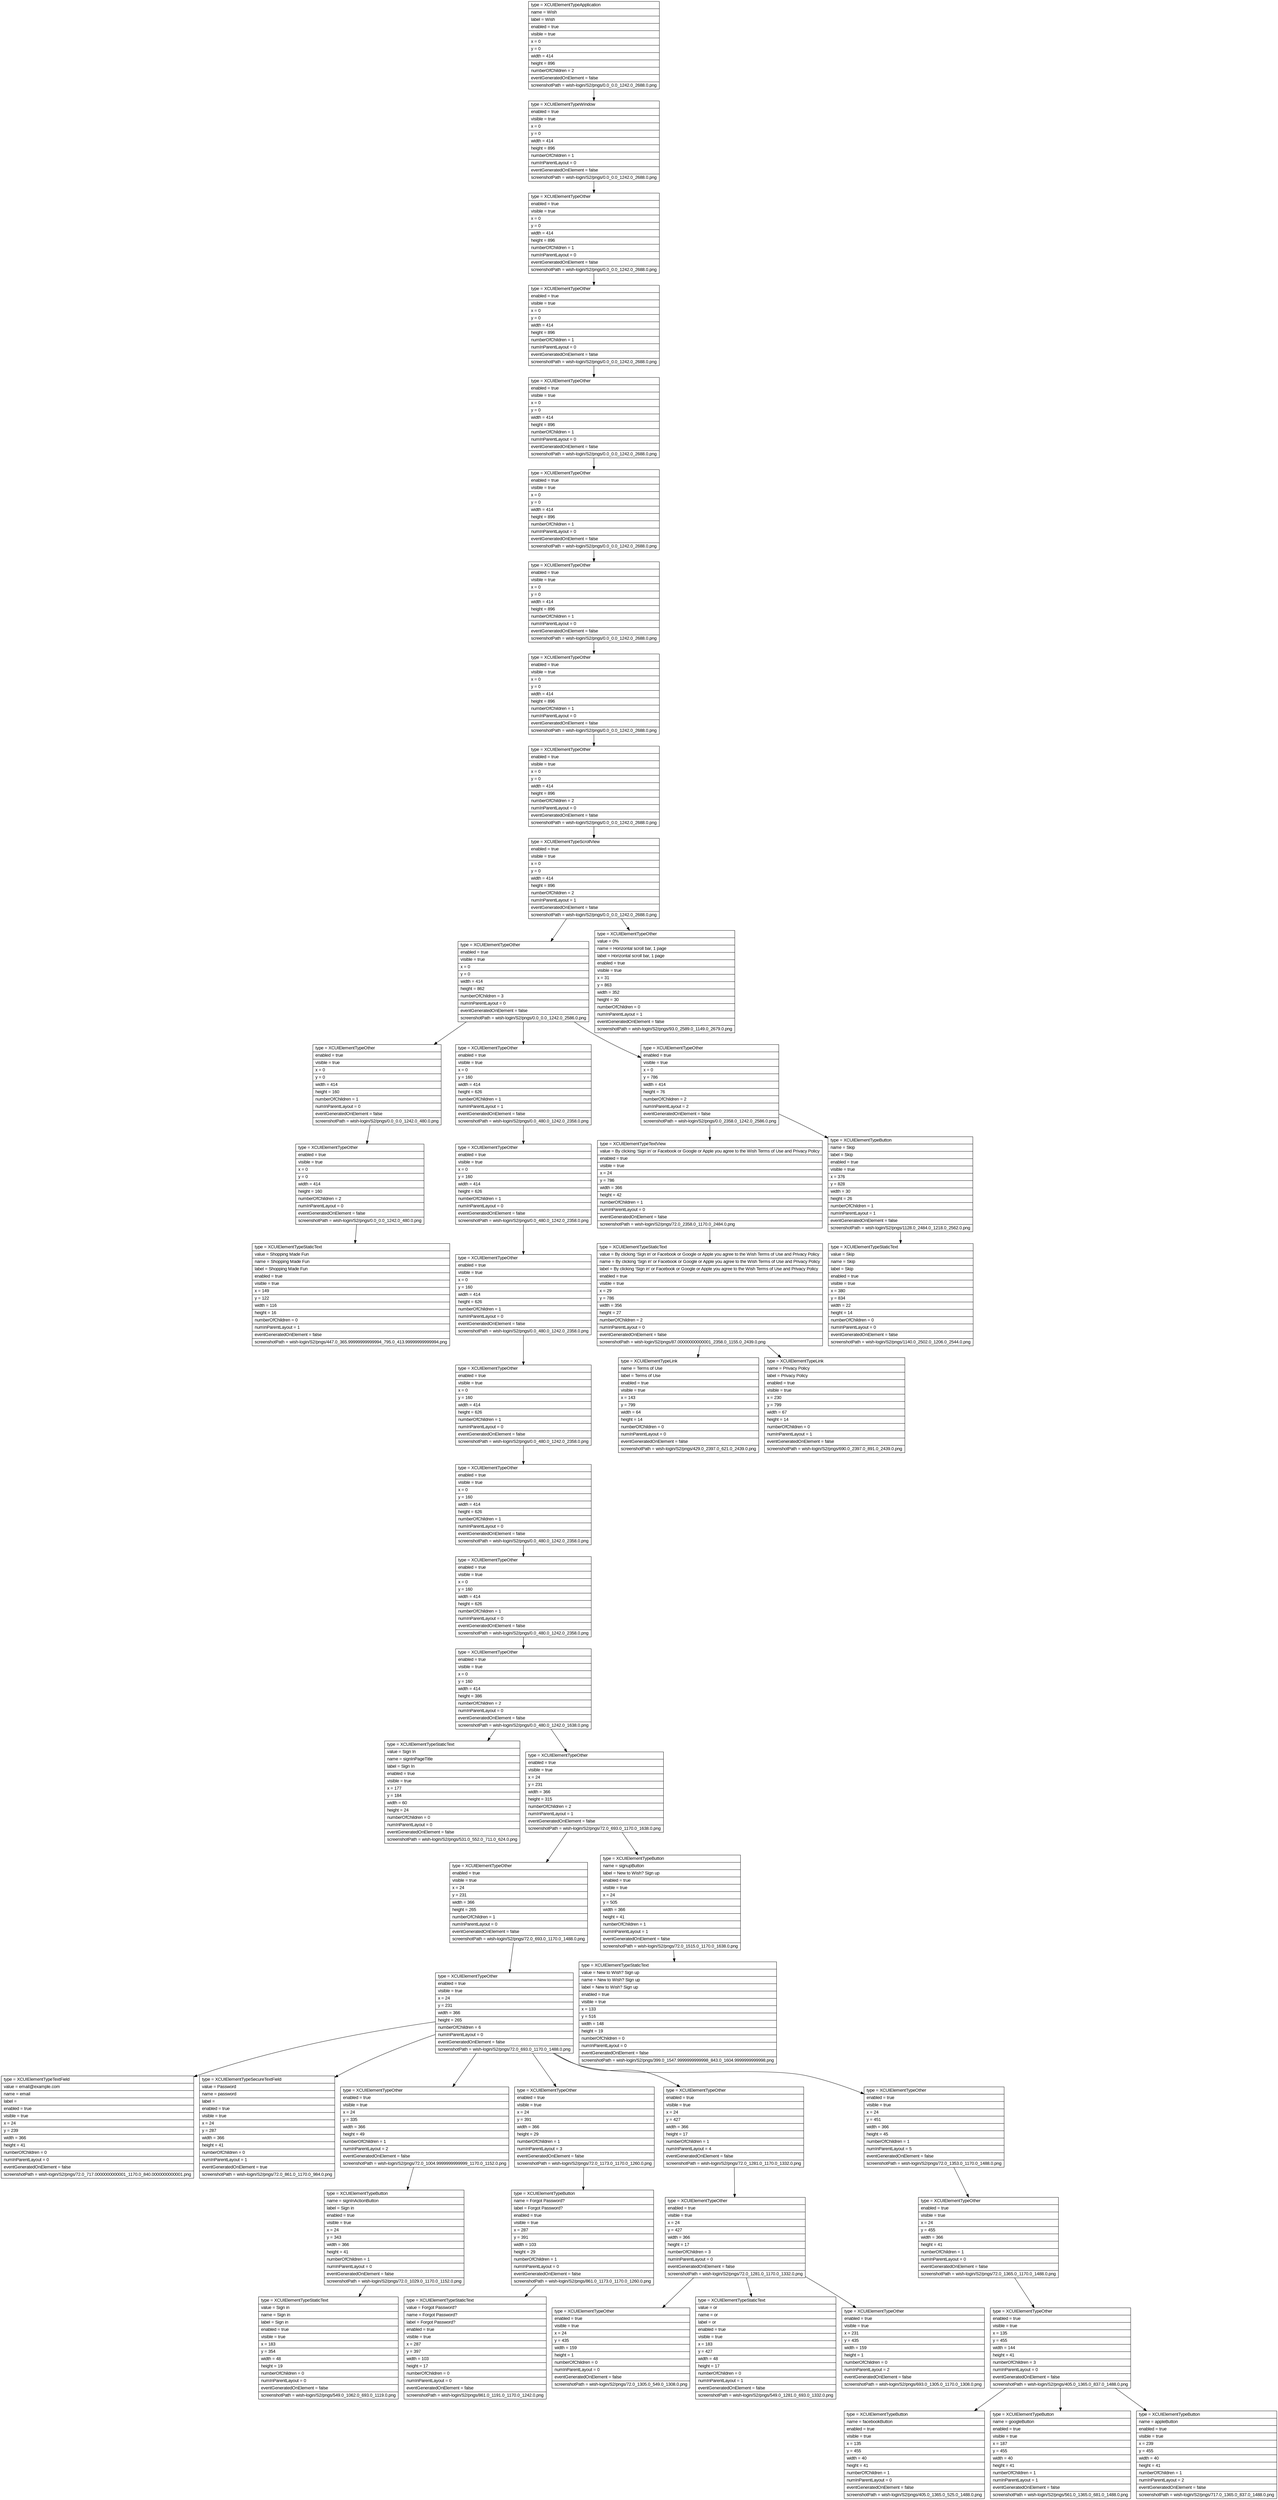 digraph Layout {

	node [shape=record fontname=Arial];

	0	[label="{type = XCUIElementTypeApplication\l|name = Wish\l|label = Wish\l|enabled = true\l|visible = true\l|x = 0\l|y = 0\l|width = 414\l|height = 896\l|numberOfChildren = 2\l|eventGeneratedOnElement = false \l|screenshotPath = wish-login/S2/pngs/0.0_0.0_1242.0_2688.0.png\l}"]
	1	[label="{type = XCUIElementTypeWindow\l|enabled = true\l|visible = true\l|x = 0\l|y = 0\l|width = 414\l|height = 896\l|numberOfChildren = 1\l|numInParentLayout = 0\l|eventGeneratedOnElement = false \l|screenshotPath = wish-login/S2/pngs/0.0_0.0_1242.0_2688.0.png\l}"]
	2	[label="{type = XCUIElementTypeOther\l|enabled = true\l|visible = true\l|x = 0\l|y = 0\l|width = 414\l|height = 896\l|numberOfChildren = 1\l|numInParentLayout = 0\l|eventGeneratedOnElement = false \l|screenshotPath = wish-login/S2/pngs/0.0_0.0_1242.0_2688.0.png\l}"]
	3	[label="{type = XCUIElementTypeOther\l|enabled = true\l|visible = true\l|x = 0\l|y = 0\l|width = 414\l|height = 896\l|numberOfChildren = 1\l|numInParentLayout = 0\l|eventGeneratedOnElement = false \l|screenshotPath = wish-login/S2/pngs/0.0_0.0_1242.0_2688.0.png\l}"]
	4	[label="{type = XCUIElementTypeOther\l|enabled = true\l|visible = true\l|x = 0\l|y = 0\l|width = 414\l|height = 896\l|numberOfChildren = 1\l|numInParentLayout = 0\l|eventGeneratedOnElement = false \l|screenshotPath = wish-login/S2/pngs/0.0_0.0_1242.0_2688.0.png\l}"]
	5	[label="{type = XCUIElementTypeOther\l|enabled = true\l|visible = true\l|x = 0\l|y = 0\l|width = 414\l|height = 896\l|numberOfChildren = 1\l|numInParentLayout = 0\l|eventGeneratedOnElement = false \l|screenshotPath = wish-login/S2/pngs/0.0_0.0_1242.0_2688.0.png\l}"]
	6	[label="{type = XCUIElementTypeOther\l|enabled = true\l|visible = true\l|x = 0\l|y = 0\l|width = 414\l|height = 896\l|numberOfChildren = 1\l|numInParentLayout = 0\l|eventGeneratedOnElement = false \l|screenshotPath = wish-login/S2/pngs/0.0_0.0_1242.0_2688.0.png\l}"]
	7	[label="{type = XCUIElementTypeOther\l|enabled = true\l|visible = true\l|x = 0\l|y = 0\l|width = 414\l|height = 896\l|numberOfChildren = 1\l|numInParentLayout = 0\l|eventGeneratedOnElement = false \l|screenshotPath = wish-login/S2/pngs/0.0_0.0_1242.0_2688.0.png\l}"]
	8	[label="{type = XCUIElementTypeOther\l|enabled = true\l|visible = true\l|x = 0\l|y = 0\l|width = 414\l|height = 896\l|numberOfChildren = 2\l|numInParentLayout = 0\l|eventGeneratedOnElement = false \l|screenshotPath = wish-login/S2/pngs/0.0_0.0_1242.0_2688.0.png\l}"]
	9	[label="{type = XCUIElementTypeScrollView\l|enabled = true\l|visible = true\l|x = 0\l|y = 0\l|width = 414\l|height = 896\l|numberOfChildren = 2\l|numInParentLayout = 1\l|eventGeneratedOnElement = false \l|screenshotPath = wish-login/S2/pngs/0.0_0.0_1242.0_2688.0.png\l}"]
	10	[label="{type = XCUIElementTypeOther\l|enabled = true\l|visible = true\l|x = 0\l|y = 0\l|width = 414\l|height = 862\l|numberOfChildren = 3\l|numInParentLayout = 0\l|eventGeneratedOnElement = false \l|screenshotPath = wish-login/S2/pngs/0.0_0.0_1242.0_2586.0.png\l}"]
	11	[label="{type = XCUIElementTypeOther\l|value = 0%\l|name = Horizontal scroll bar, 1 page\l|label = Horizontal scroll bar, 1 page\l|enabled = true\l|visible = true\l|x = 31\l|y = 863\l|width = 352\l|height = 30\l|numberOfChildren = 0\l|numInParentLayout = 1\l|eventGeneratedOnElement = false \l|screenshotPath = wish-login/S2/pngs/93.0_2589.0_1149.0_2679.0.png\l}"]
	12	[label="{type = XCUIElementTypeOther\l|enabled = true\l|visible = true\l|x = 0\l|y = 0\l|width = 414\l|height = 160\l|numberOfChildren = 1\l|numInParentLayout = 0\l|eventGeneratedOnElement = false \l|screenshotPath = wish-login/S2/pngs/0.0_0.0_1242.0_480.0.png\l}"]
	13	[label="{type = XCUIElementTypeOther\l|enabled = true\l|visible = true\l|x = 0\l|y = 160\l|width = 414\l|height = 626\l|numberOfChildren = 1\l|numInParentLayout = 1\l|eventGeneratedOnElement = false \l|screenshotPath = wish-login/S2/pngs/0.0_480.0_1242.0_2358.0.png\l}"]
	14	[label="{type = XCUIElementTypeOther\l|enabled = true\l|visible = true\l|x = 0\l|y = 786\l|width = 414\l|height = 76\l|numberOfChildren = 2\l|numInParentLayout = 2\l|eventGeneratedOnElement = false \l|screenshotPath = wish-login/S2/pngs/0.0_2358.0_1242.0_2586.0.png\l}"]
	15	[label="{type = XCUIElementTypeOther\l|enabled = true\l|visible = true\l|x = 0\l|y = 0\l|width = 414\l|height = 160\l|numberOfChildren = 2\l|numInParentLayout = 0\l|eventGeneratedOnElement = false \l|screenshotPath = wish-login/S2/pngs/0.0_0.0_1242.0_480.0.png\l}"]
	16	[label="{type = XCUIElementTypeOther\l|enabled = true\l|visible = true\l|x = 0\l|y = 160\l|width = 414\l|height = 626\l|numberOfChildren = 1\l|numInParentLayout = 0\l|eventGeneratedOnElement = false \l|screenshotPath = wish-login/S2/pngs/0.0_480.0_1242.0_2358.0.png\l}"]
	17	[label="{type = XCUIElementTypeTextView\l|value = By clicking ‘Sign in’ or Facebook or Google or Apple you agree to the Wish Terms of Use and Privacy Policy\l|enabled = true\l|visible = true\l|x = 24\l|y = 786\l|width = 366\l|height = 42\l|numberOfChildren = 1\l|numInParentLayout = 0\l|eventGeneratedOnElement = false \l|screenshotPath = wish-login/S2/pngs/72.0_2358.0_1170.0_2484.0.png\l}"]
	18	[label="{type = XCUIElementTypeButton\l|name = Skip\l|label = Skip\l|enabled = true\l|visible = true\l|x = 376\l|y = 828\l|width = 30\l|height = 26\l|numberOfChildren = 1\l|numInParentLayout = 1\l|eventGeneratedOnElement = false \l|screenshotPath = wish-login/S2/pngs/1128.0_2484.0_1218.0_2562.0.png\l}"]
	19	[label="{type = XCUIElementTypeStaticText\l|value = Shopping Made Fun\l|name = Shopping Made Fun\l|label = Shopping Made Fun\l|enabled = true\l|visible = true\l|x = 149\l|y = 122\l|width = 116\l|height = 16\l|numberOfChildren = 0\l|numInParentLayout = 1\l|eventGeneratedOnElement = false \l|screenshotPath = wish-login/S2/pngs/447.0_365.99999999999994_795.0_413.99999999999994.png\l}"]
	20	[label="{type = XCUIElementTypeOther\l|enabled = true\l|visible = true\l|x = 0\l|y = 160\l|width = 414\l|height = 626\l|numberOfChildren = 1\l|numInParentLayout = 0\l|eventGeneratedOnElement = false \l|screenshotPath = wish-login/S2/pngs/0.0_480.0_1242.0_2358.0.png\l}"]
	21	[label="{type = XCUIElementTypeStaticText\l|value = By clicking ‘Sign in’ or Facebook or Google or Apple you agree to the Wish Terms of Use and Privacy Policy\l|name = By clicking ‘Sign in’ or Facebook or Google or Apple you agree to the Wish Terms of Use and Privacy Policy\l|label = By clicking ‘Sign in’ or Facebook or Google or Apple you agree to the Wish Terms of Use and Privacy Policy\l|enabled = true\l|visible = true\l|x = 29\l|y = 786\l|width = 356\l|height = 27\l|numberOfChildren = 2\l|numInParentLayout = 0\l|eventGeneratedOnElement = false \l|screenshotPath = wish-login/S2/pngs/87.00000000000001_2358.0_1155.0_2439.0.png\l}"]
	22	[label="{type = XCUIElementTypeStaticText\l|value = Skip\l|name = Skip\l|label = Skip\l|enabled = true\l|visible = true\l|x = 380\l|y = 834\l|width = 22\l|height = 14\l|numberOfChildren = 0\l|numInParentLayout = 0\l|eventGeneratedOnElement = false \l|screenshotPath = wish-login/S2/pngs/1140.0_2502.0_1206.0_2544.0.png\l}"]
	23	[label="{type = XCUIElementTypeOther\l|enabled = true\l|visible = true\l|x = 0\l|y = 160\l|width = 414\l|height = 626\l|numberOfChildren = 1\l|numInParentLayout = 0\l|eventGeneratedOnElement = false \l|screenshotPath = wish-login/S2/pngs/0.0_480.0_1242.0_2358.0.png\l}"]
	24	[label="{type = XCUIElementTypeLink\l|name = Terms of Use\l|label = Terms of Use\l|enabled = true\l|visible = true\l|x = 143\l|y = 799\l|width = 64\l|height = 14\l|numberOfChildren = 0\l|numInParentLayout = 0\l|eventGeneratedOnElement = false \l|screenshotPath = wish-login/S2/pngs/429.0_2397.0_621.0_2439.0.png\l}"]
	25	[label="{type = XCUIElementTypeLink\l|name = Privacy Policy\l|label = Privacy Policy\l|enabled = true\l|visible = true\l|x = 230\l|y = 799\l|width = 67\l|height = 14\l|numberOfChildren = 0\l|numInParentLayout = 1\l|eventGeneratedOnElement = false \l|screenshotPath = wish-login/S2/pngs/690.0_2397.0_891.0_2439.0.png\l}"]
	26	[label="{type = XCUIElementTypeOther\l|enabled = true\l|visible = true\l|x = 0\l|y = 160\l|width = 414\l|height = 626\l|numberOfChildren = 1\l|numInParentLayout = 0\l|eventGeneratedOnElement = false \l|screenshotPath = wish-login/S2/pngs/0.0_480.0_1242.0_2358.0.png\l}"]
	27	[label="{type = XCUIElementTypeOther\l|enabled = true\l|visible = true\l|x = 0\l|y = 160\l|width = 414\l|height = 626\l|numberOfChildren = 1\l|numInParentLayout = 0\l|eventGeneratedOnElement = false \l|screenshotPath = wish-login/S2/pngs/0.0_480.0_1242.0_2358.0.png\l}"]
	28	[label="{type = XCUIElementTypeOther\l|enabled = true\l|visible = true\l|x = 0\l|y = 160\l|width = 414\l|height = 386\l|numberOfChildren = 2\l|numInParentLayout = 0\l|eventGeneratedOnElement = false \l|screenshotPath = wish-login/S2/pngs/0.0_480.0_1242.0_1638.0.png\l}"]
	29	[label="{type = XCUIElementTypeStaticText\l|value = Sign In\l|name = signInPageTitle\l|label = Sign In\l|enabled = true\l|visible = true\l|x = 177\l|y = 184\l|width = 60\l|height = 24\l|numberOfChildren = 0\l|numInParentLayout = 0\l|eventGeneratedOnElement = false \l|screenshotPath = wish-login/S2/pngs/531.0_552.0_711.0_624.0.png\l}"]
	30	[label="{type = XCUIElementTypeOther\l|enabled = true\l|visible = true\l|x = 24\l|y = 231\l|width = 366\l|height = 315\l|numberOfChildren = 2\l|numInParentLayout = 1\l|eventGeneratedOnElement = false \l|screenshotPath = wish-login/S2/pngs/72.0_693.0_1170.0_1638.0.png\l}"]
	31	[label="{type = XCUIElementTypeOther\l|enabled = true\l|visible = true\l|x = 24\l|y = 231\l|width = 366\l|height = 265\l|numberOfChildren = 1\l|numInParentLayout = 0\l|eventGeneratedOnElement = false \l|screenshotPath = wish-login/S2/pngs/72.0_693.0_1170.0_1488.0.png\l}"]
	32	[label="{type = XCUIElementTypeButton\l|name = signupButton\l|label = New to Wish? Sign up\l|enabled = true\l|visible = true\l|x = 24\l|y = 505\l|width = 366\l|height = 41\l|numberOfChildren = 1\l|numInParentLayout = 1\l|eventGeneratedOnElement = false \l|screenshotPath = wish-login/S2/pngs/72.0_1515.0_1170.0_1638.0.png\l}"]
	33	[label="{type = XCUIElementTypeOther\l|enabled = true\l|visible = true\l|x = 24\l|y = 231\l|width = 366\l|height = 265\l|numberOfChildren = 6\l|numInParentLayout = 0\l|eventGeneratedOnElement = false \l|screenshotPath = wish-login/S2/pngs/72.0_693.0_1170.0_1488.0.png\l}"]
	34	[label="{type = XCUIElementTypeStaticText\l|value = New to Wish? Sign up\l|name = New to Wish? Sign up\l|label = New to Wish? Sign up\l|enabled = true\l|visible = true\l|x = 133\l|y = 516\l|width = 148\l|height = 19\l|numberOfChildren = 0\l|numInParentLayout = 0\l|eventGeneratedOnElement = false \l|screenshotPath = wish-login/S2/pngs/399.0_1547.9999999999998_843.0_1604.9999999999998.png\l}"]
	35	[label="{type = XCUIElementTypeTextField\l|value = email@example.com\l|name = email\l|label = \l|enabled = true\l|visible = true\l|x = 24\l|y = 239\l|width = 366\l|height = 41\l|numberOfChildren = 0\l|numInParentLayout = 0\l|eventGeneratedOnElement = false \l|screenshotPath = wish-login/S2/pngs/72.0_717.0000000000001_1170.0_840.0000000000001.png\l}"]
	36	[label="{type = XCUIElementTypeSecureTextField\l|value = Password\l|name = password\l|label = \l|enabled = true\l|visible = true\l|x = 24\l|y = 287\l|width = 366\l|height = 41\l|numberOfChildren = 0\l|numInParentLayout = 1\l|eventGeneratedOnElement = true \l|screenshotPath = wish-login/S2/pngs/72.0_861.0_1170.0_984.0.png\l}"]
	37	[label="{type = XCUIElementTypeOther\l|enabled = true\l|visible = true\l|x = 24\l|y = 335\l|width = 366\l|height = 49\l|numberOfChildren = 1\l|numInParentLayout = 2\l|eventGeneratedOnElement = false \l|screenshotPath = wish-login/S2/pngs/72.0_1004.9999999999999_1170.0_1152.0.png\l}"]
	38	[label="{type = XCUIElementTypeOther\l|enabled = true\l|visible = true\l|x = 24\l|y = 391\l|width = 366\l|height = 29\l|numberOfChildren = 1\l|numInParentLayout = 3\l|eventGeneratedOnElement = false \l|screenshotPath = wish-login/S2/pngs/72.0_1173.0_1170.0_1260.0.png\l}"]
	39	[label="{type = XCUIElementTypeOther\l|enabled = true\l|visible = true\l|x = 24\l|y = 427\l|width = 366\l|height = 17\l|numberOfChildren = 1\l|numInParentLayout = 4\l|eventGeneratedOnElement = false \l|screenshotPath = wish-login/S2/pngs/72.0_1281.0_1170.0_1332.0.png\l}"]
	40	[label="{type = XCUIElementTypeOther\l|enabled = true\l|visible = true\l|x = 24\l|y = 451\l|width = 366\l|height = 45\l|numberOfChildren = 1\l|numInParentLayout = 5\l|eventGeneratedOnElement = false \l|screenshotPath = wish-login/S2/pngs/72.0_1353.0_1170.0_1488.0.png\l}"]
	41	[label="{type = XCUIElementTypeButton\l|name = signInActionButton\l|label = Sign in\l|enabled = true\l|visible = true\l|x = 24\l|y = 343\l|width = 366\l|height = 41\l|numberOfChildren = 1\l|numInParentLayout = 0\l|eventGeneratedOnElement = false \l|screenshotPath = wish-login/S2/pngs/72.0_1029.0_1170.0_1152.0.png\l}"]
	42	[label="{type = XCUIElementTypeButton\l|name = Forgot Password?\l|label = Forgot Password?\l|enabled = true\l|visible = true\l|x = 287\l|y = 391\l|width = 103\l|height = 29\l|numberOfChildren = 1\l|numInParentLayout = 0\l|eventGeneratedOnElement = false \l|screenshotPath = wish-login/S2/pngs/861.0_1173.0_1170.0_1260.0.png\l}"]
	43	[label="{type = XCUIElementTypeOther\l|enabled = true\l|visible = true\l|x = 24\l|y = 427\l|width = 366\l|height = 17\l|numberOfChildren = 3\l|numInParentLayout = 0\l|eventGeneratedOnElement = false \l|screenshotPath = wish-login/S2/pngs/72.0_1281.0_1170.0_1332.0.png\l}"]
	44	[label="{type = XCUIElementTypeOther\l|enabled = true\l|visible = true\l|x = 24\l|y = 455\l|width = 366\l|height = 41\l|numberOfChildren = 1\l|numInParentLayout = 0\l|eventGeneratedOnElement = false \l|screenshotPath = wish-login/S2/pngs/72.0_1365.0_1170.0_1488.0.png\l}"]
	45	[label="{type = XCUIElementTypeStaticText\l|value = Sign in\l|name = Sign in\l|label = Sign in\l|enabled = true\l|visible = true\l|x = 183\l|y = 354\l|width = 48\l|height = 19\l|numberOfChildren = 0\l|numInParentLayout = 0\l|eventGeneratedOnElement = false \l|screenshotPath = wish-login/S2/pngs/549.0_1062.0_693.0_1119.0.png\l}"]
	46	[label="{type = XCUIElementTypeStaticText\l|value = Forgot Password?\l|name = Forgot Password?\l|label = Forgot Password?\l|enabled = true\l|visible = true\l|x = 287\l|y = 397\l|width = 103\l|height = 17\l|numberOfChildren = 0\l|numInParentLayout = 0\l|eventGeneratedOnElement = false \l|screenshotPath = wish-login/S2/pngs/861.0_1191.0_1170.0_1242.0.png\l}"]
	47	[label="{type = XCUIElementTypeOther\l|enabled = true\l|visible = true\l|x = 24\l|y = 435\l|width = 159\l|height = 1\l|numberOfChildren = 0\l|numInParentLayout = 0\l|eventGeneratedOnElement = false \l|screenshotPath = wish-login/S2/pngs/72.0_1305.0_549.0_1308.0.png\l}"]
	48	[label="{type = XCUIElementTypeStaticText\l|value = or\l|name = or\l|label = or\l|enabled = true\l|visible = true\l|x = 183\l|y = 427\l|width = 48\l|height = 17\l|numberOfChildren = 0\l|numInParentLayout = 1\l|eventGeneratedOnElement = false \l|screenshotPath = wish-login/S2/pngs/549.0_1281.0_693.0_1332.0.png\l}"]
	49	[label="{type = XCUIElementTypeOther\l|enabled = true\l|visible = true\l|x = 231\l|y = 435\l|width = 159\l|height = 1\l|numberOfChildren = 0\l|numInParentLayout = 2\l|eventGeneratedOnElement = false \l|screenshotPath = wish-login/S2/pngs/693.0_1305.0_1170.0_1308.0.png\l}"]
	50	[label="{type = XCUIElementTypeOther\l|enabled = true\l|visible = true\l|x = 135\l|y = 455\l|width = 144\l|height = 41\l|numberOfChildren = 3\l|numInParentLayout = 0\l|eventGeneratedOnElement = false \l|screenshotPath = wish-login/S2/pngs/405.0_1365.0_837.0_1488.0.png\l}"]
	51	[label="{type = XCUIElementTypeButton\l|name = facebookButton\l|enabled = true\l|visible = true\l|x = 135\l|y = 455\l|width = 40\l|height = 41\l|numberOfChildren = 1\l|numInParentLayout = 0\l|eventGeneratedOnElement = false \l|screenshotPath = wish-login/S2/pngs/405.0_1365.0_525.0_1488.0.png\l}"]
	52	[label="{type = XCUIElementTypeButton\l|name = googleButton\l|enabled = true\l|visible = true\l|x = 187\l|y = 455\l|width = 40\l|height = 41\l|numberOfChildren = 1\l|numInParentLayout = 1\l|eventGeneratedOnElement = false \l|screenshotPath = wish-login/S2/pngs/561.0_1365.0_681.0_1488.0.png\l}"]
	53	[label="{type = XCUIElementTypeButton\l|name = appleButton\l|enabled = true\l|visible = true\l|x = 239\l|y = 455\l|width = 40\l|height = 41\l|numberOfChildren = 1\l|numInParentLayout = 2\l|eventGeneratedOnElement = false \l|screenshotPath = wish-login/S2/pngs/717.0_1365.0_837.0_1488.0.png\l}"]


	0 -> 1
	1 -> 2
	2 -> 3
	3 -> 4
	4 -> 5
	5 -> 6
	6 -> 7
	7 -> 8
	8 -> 9
	9 -> 10
	9 -> 11
	10 -> 12
	10 -> 13
	10 -> 14
	12 -> 15
	13 -> 16
	14 -> 17
	14 -> 18
	15 -> 19
	16 -> 20
	17 -> 21
	18 -> 22
	20 -> 23
	21 -> 24
	21 -> 25
	23 -> 26
	26 -> 27
	27 -> 28
	28 -> 29
	28 -> 30
	30 -> 31
	30 -> 32
	31 -> 33
	32 -> 34
	33 -> 35
	33 -> 36
	33 -> 37
	33 -> 38
	33 -> 39
	33 -> 40
	37 -> 41
	38 -> 42
	39 -> 43
	40 -> 44
	41 -> 45
	42 -> 46
	43 -> 47
	43 -> 48
	43 -> 49
	44 -> 50
	50 -> 51
	50 -> 52
	50 -> 53


}